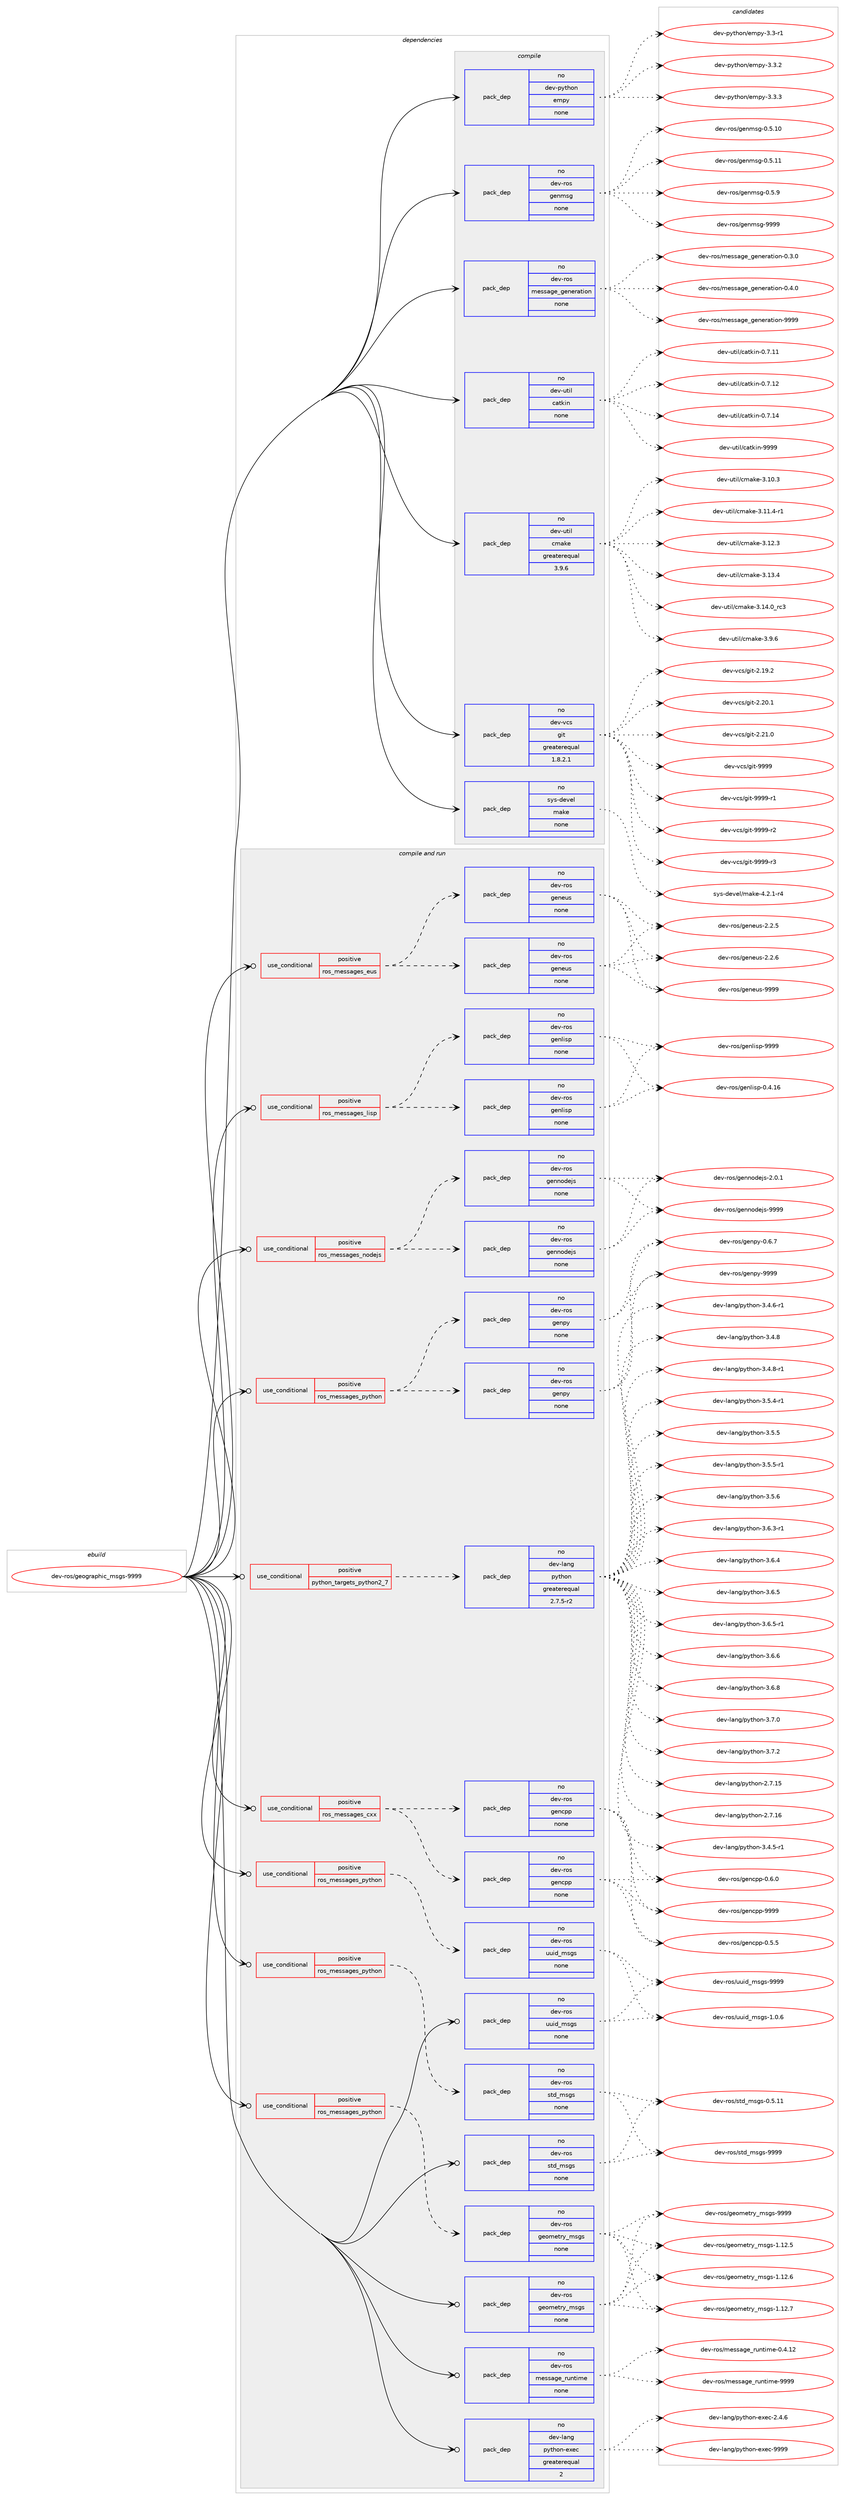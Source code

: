 digraph prolog {

# *************
# Graph options
# *************

newrank=true;
concentrate=true;
compound=true;
graph [rankdir=LR,fontname=Helvetica,fontsize=10,ranksep=1.5];#, ranksep=2.5, nodesep=0.2];
edge  [arrowhead=vee];
node  [fontname=Helvetica,fontsize=10];

# **********
# The ebuild
# **********

subgraph cluster_leftcol {
color=gray;
rank=same;
label=<<i>ebuild</i>>;
id [label="dev-ros/geographic_msgs-9999", color=red, width=4, href="../dev-ros/geographic_msgs-9999.svg"];
}

# ****************
# The dependencies
# ****************

subgraph cluster_midcol {
color=gray;
label=<<i>dependencies</i>>;
subgraph cluster_compile {
fillcolor="#eeeeee";
style=filled;
label=<<i>compile</i>>;
subgraph pack1044486 {
dependency1456438 [label=<<TABLE BORDER="0" CELLBORDER="1" CELLSPACING="0" CELLPADDING="4" WIDTH="220"><TR><TD ROWSPAN="6" CELLPADDING="30">pack_dep</TD></TR><TR><TD WIDTH="110">no</TD></TR><TR><TD>dev-python</TD></TR><TR><TD>empy</TD></TR><TR><TD>none</TD></TR><TR><TD></TD></TR></TABLE>>, shape=none, color=blue];
}
id:e -> dependency1456438:w [weight=20,style="solid",arrowhead="vee"];
subgraph pack1044487 {
dependency1456439 [label=<<TABLE BORDER="0" CELLBORDER="1" CELLSPACING="0" CELLPADDING="4" WIDTH="220"><TR><TD ROWSPAN="6" CELLPADDING="30">pack_dep</TD></TR><TR><TD WIDTH="110">no</TD></TR><TR><TD>dev-ros</TD></TR><TR><TD>genmsg</TD></TR><TR><TD>none</TD></TR><TR><TD></TD></TR></TABLE>>, shape=none, color=blue];
}
id:e -> dependency1456439:w [weight=20,style="solid",arrowhead="vee"];
subgraph pack1044488 {
dependency1456440 [label=<<TABLE BORDER="0" CELLBORDER="1" CELLSPACING="0" CELLPADDING="4" WIDTH="220"><TR><TD ROWSPAN="6" CELLPADDING="30">pack_dep</TD></TR><TR><TD WIDTH="110">no</TD></TR><TR><TD>dev-ros</TD></TR><TR><TD>message_generation</TD></TR><TR><TD>none</TD></TR><TR><TD></TD></TR></TABLE>>, shape=none, color=blue];
}
id:e -> dependency1456440:w [weight=20,style="solid",arrowhead="vee"];
subgraph pack1044489 {
dependency1456441 [label=<<TABLE BORDER="0" CELLBORDER="1" CELLSPACING="0" CELLPADDING="4" WIDTH="220"><TR><TD ROWSPAN="6" CELLPADDING="30">pack_dep</TD></TR><TR><TD WIDTH="110">no</TD></TR><TR><TD>dev-util</TD></TR><TR><TD>catkin</TD></TR><TR><TD>none</TD></TR><TR><TD></TD></TR></TABLE>>, shape=none, color=blue];
}
id:e -> dependency1456441:w [weight=20,style="solid",arrowhead="vee"];
subgraph pack1044490 {
dependency1456442 [label=<<TABLE BORDER="0" CELLBORDER="1" CELLSPACING="0" CELLPADDING="4" WIDTH="220"><TR><TD ROWSPAN="6" CELLPADDING="30">pack_dep</TD></TR><TR><TD WIDTH="110">no</TD></TR><TR><TD>dev-util</TD></TR><TR><TD>cmake</TD></TR><TR><TD>greaterequal</TD></TR><TR><TD>3.9.6</TD></TR></TABLE>>, shape=none, color=blue];
}
id:e -> dependency1456442:w [weight=20,style="solid",arrowhead="vee"];
subgraph pack1044491 {
dependency1456443 [label=<<TABLE BORDER="0" CELLBORDER="1" CELLSPACING="0" CELLPADDING="4" WIDTH="220"><TR><TD ROWSPAN="6" CELLPADDING="30">pack_dep</TD></TR><TR><TD WIDTH="110">no</TD></TR><TR><TD>dev-vcs</TD></TR><TR><TD>git</TD></TR><TR><TD>greaterequal</TD></TR><TR><TD>1.8.2.1</TD></TR></TABLE>>, shape=none, color=blue];
}
id:e -> dependency1456443:w [weight=20,style="solid",arrowhead="vee"];
subgraph pack1044492 {
dependency1456444 [label=<<TABLE BORDER="0" CELLBORDER="1" CELLSPACING="0" CELLPADDING="4" WIDTH="220"><TR><TD ROWSPAN="6" CELLPADDING="30">pack_dep</TD></TR><TR><TD WIDTH="110">no</TD></TR><TR><TD>sys-devel</TD></TR><TR><TD>make</TD></TR><TR><TD>none</TD></TR><TR><TD></TD></TR></TABLE>>, shape=none, color=blue];
}
id:e -> dependency1456444:w [weight=20,style="solid",arrowhead="vee"];
}
subgraph cluster_compileandrun {
fillcolor="#eeeeee";
style=filled;
label=<<i>compile and run</i>>;
subgraph cond388562 {
dependency1456445 [label=<<TABLE BORDER="0" CELLBORDER="1" CELLSPACING="0" CELLPADDING="4"><TR><TD ROWSPAN="3" CELLPADDING="10">use_conditional</TD></TR><TR><TD>positive</TD></TR><TR><TD>python_targets_python2_7</TD></TR></TABLE>>, shape=none, color=red];
subgraph pack1044493 {
dependency1456446 [label=<<TABLE BORDER="0" CELLBORDER="1" CELLSPACING="0" CELLPADDING="4" WIDTH="220"><TR><TD ROWSPAN="6" CELLPADDING="30">pack_dep</TD></TR><TR><TD WIDTH="110">no</TD></TR><TR><TD>dev-lang</TD></TR><TR><TD>python</TD></TR><TR><TD>greaterequal</TD></TR><TR><TD>2.7.5-r2</TD></TR></TABLE>>, shape=none, color=blue];
}
dependency1456445:e -> dependency1456446:w [weight=20,style="dashed",arrowhead="vee"];
}
id:e -> dependency1456445:w [weight=20,style="solid",arrowhead="odotvee"];
subgraph cond388563 {
dependency1456447 [label=<<TABLE BORDER="0" CELLBORDER="1" CELLSPACING="0" CELLPADDING="4"><TR><TD ROWSPAN="3" CELLPADDING="10">use_conditional</TD></TR><TR><TD>positive</TD></TR><TR><TD>ros_messages_cxx</TD></TR></TABLE>>, shape=none, color=red];
subgraph pack1044494 {
dependency1456448 [label=<<TABLE BORDER="0" CELLBORDER="1" CELLSPACING="0" CELLPADDING="4" WIDTH="220"><TR><TD ROWSPAN="6" CELLPADDING="30">pack_dep</TD></TR><TR><TD WIDTH="110">no</TD></TR><TR><TD>dev-ros</TD></TR><TR><TD>gencpp</TD></TR><TR><TD>none</TD></TR><TR><TD></TD></TR></TABLE>>, shape=none, color=blue];
}
dependency1456447:e -> dependency1456448:w [weight=20,style="dashed",arrowhead="vee"];
subgraph pack1044495 {
dependency1456449 [label=<<TABLE BORDER="0" CELLBORDER="1" CELLSPACING="0" CELLPADDING="4" WIDTH="220"><TR><TD ROWSPAN="6" CELLPADDING="30">pack_dep</TD></TR><TR><TD WIDTH="110">no</TD></TR><TR><TD>dev-ros</TD></TR><TR><TD>gencpp</TD></TR><TR><TD>none</TD></TR><TR><TD></TD></TR></TABLE>>, shape=none, color=blue];
}
dependency1456447:e -> dependency1456449:w [weight=20,style="dashed",arrowhead="vee"];
}
id:e -> dependency1456447:w [weight=20,style="solid",arrowhead="odotvee"];
subgraph cond388564 {
dependency1456450 [label=<<TABLE BORDER="0" CELLBORDER="1" CELLSPACING="0" CELLPADDING="4"><TR><TD ROWSPAN="3" CELLPADDING="10">use_conditional</TD></TR><TR><TD>positive</TD></TR><TR><TD>ros_messages_eus</TD></TR></TABLE>>, shape=none, color=red];
subgraph pack1044496 {
dependency1456451 [label=<<TABLE BORDER="0" CELLBORDER="1" CELLSPACING="0" CELLPADDING="4" WIDTH="220"><TR><TD ROWSPAN="6" CELLPADDING="30">pack_dep</TD></TR><TR><TD WIDTH="110">no</TD></TR><TR><TD>dev-ros</TD></TR><TR><TD>geneus</TD></TR><TR><TD>none</TD></TR><TR><TD></TD></TR></TABLE>>, shape=none, color=blue];
}
dependency1456450:e -> dependency1456451:w [weight=20,style="dashed",arrowhead="vee"];
subgraph pack1044497 {
dependency1456452 [label=<<TABLE BORDER="0" CELLBORDER="1" CELLSPACING="0" CELLPADDING="4" WIDTH="220"><TR><TD ROWSPAN="6" CELLPADDING="30">pack_dep</TD></TR><TR><TD WIDTH="110">no</TD></TR><TR><TD>dev-ros</TD></TR><TR><TD>geneus</TD></TR><TR><TD>none</TD></TR><TR><TD></TD></TR></TABLE>>, shape=none, color=blue];
}
dependency1456450:e -> dependency1456452:w [weight=20,style="dashed",arrowhead="vee"];
}
id:e -> dependency1456450:w [weight=20,style="solid",arrowhead="odotvee"];
subgraph cond388565 {
dependency1456453 [label=<<TABLE BORDER="0" CELLBORDER="1" CELLSPACING="0" CELLPADDING="4"><TR><TD ROWSPAN="3" CELLPADDING="10">use_conditional</TD></TR><TR><TD>positive</TD></TR><TR><TD>ros_messages_lisp</TD></TR></TABLE>>, shape=none, color=red];
subgraph pack1044498 {
dependency1456454 [label=<<TABLE BORDER="0" CELLBORDER="1" CELLSPACING="0" CELLPADDING="4" WIDTH="220"><TR><TD ROWSPAN="6" CELLPADDING="30">pack_dep</TD></TR><TR><TD WIDTH="110">no</TD></TR><TR><TD>dev-ros</TD></TR><TR><TD>genlisp</TD></TR><TR><TD>none</TD></TR><TR><TD></TD></TR></TABLE>>, shape=none, color=blue];
}
dependency1456453:e -> dependency1456454:w [weight=20,style="dashed",arrowhead="vee"];
subgraph pack1044499 {
dependency1456455 [label=<<TABLE BORDER="0" CELLBORDER="1" CELLSPACING="0" CELLPADDING="4" WIDTH="220"><TR><TD ROWSPAN="6" CELLPADDING="30">pack_dep</TD></TR><TR><TD WIDTH="110">no</TD></TR><TR><TD>dev-ros</TD></TR><TR><TD>genlisp</TD></TR><TR><TD>none</TD></TR><TR><TD></TD></TR></TABLE>>, shape=none, color=blue];
}
dependency1456453:e -> dependency1456455:w [weight=20,style="dashed",arrowhead="vee"];
}
id:e -> dependency1456453:w [weight=20,style="solid",arrowhead="odotvee"];
subgraph cond388566 {
dependency1456456 [label=<<TABLE BORDER="0" CELLBORDER="1" CELLSPACING="0" CELLPADDING="4"><TR><TD ROWSPAN="3" CELLPADDING="10">use_conditional</TD></TR><TR><TD>positive</TD></TR><TR><TD>ros_messages_nodejs</TD></TR></TABLE>>, shape=none, color=red];
subgraph pack1044500 {
dependency1456457 [label=<<TABLE BORDER="0" CELLBORDER="1" CELLSPACING="0" CELLPADDING="4" WIDTH="220"><TR><TD ROWSPAN="6" CELLPADDING="30">pack_dep</TD></TR><TR><TD WIDTH="110">no</TD></TR><TR><TD>dev-ros</TD></TR><TR><TD>gennodejs</TD></TR><TR><TD>none</TD></TR><TR><TD></TD></TR></TABLE>>, shape=none, color=blue];
}
dependency1456456:e -> dependency1456457:w [weight=20,style="dashed",arrowhead="vee"];
subgraph pack1044501 {
dependency1456458 [label=<<TABLE BORDER="0" CELLBORDER="1" CELLSPACING="0" CELLPADDING="4" WIDTH="220"><TR><TD ROWSPAN="6" CELLPADDING="30">pack_dep</TD></TR><TR><TD WIDTH="110">no</TD></TR><TR><TD>dev-ros</TD></TR><TR><TD>gennodejs</TD></TR><TR><TD>none</TD></TR><TR><TD></TD></TR></TABLE>>, shape=none, color=blue];
}
dependency1456456:e -> dependency1456458:w [weight=20,style="dashed",arrowhead="vee"];
}
id:e -> dependency1456456:w [weight=20,style="solid",arrowhead="odotvee"];
subgraph cond388567 {
dependency1456459 [label=<<TABLE BORDER="0" CELLBORDER="1" CELLSPACING="0" CELLPADDING="4"><TR><TD ROWSPAN="3" CELLPADDING="10">use_conditional</TD></TR><TR><TD>positive</TD></TR><TR><TD>ros_messages_python</TD></TR></TABLE>>, shape=none, color=red];
subgraph pack1044502 {
dependency1456460 [label=<<TABLE BORDER="0" CELLBORDER="1" CELLSPACING="0" CELLPADDING="4" WIDTH="220"><TR><TD ROWSPAN="6" CELLPADDING="30">pack_dep</TD></TR><TR><TD WIDTH="110">no</TD></TR><TR><TD>dev-ros</TD></TR><TR><TD>genpy</TD></TR><TR><TD>none</TD></TR><TR><TD></TD></TR></TABLE>>, shape=none, color=blue];
}
dependency1456459:e -> dependency1456460:w [weight=20,style="dashed",arrowhead="vee"];
subgraph pack1044503 {
dependency1456461 [label=<<TABLE BORDER="0" CELLBORDER="1" CELLSPACING="0" CELLPADDING="4" WIDTH="220"><TR><TD ROWSPAN="6" CELLPADDING="30">pack_dep</TD></TR><TR><TD WIDTH="110">no</TD></TR><TR><TD>dev-ros</TD></TR><TR><TD>genpy</TD></TR><TR><TD>none</TD></TR><TR><TD></TD></TR></TABLE>>, shape=none, color=blue];
}
dependency1456459:e -> dependency1456461:w [weight=20,style="dashed",arrowhead="vee"];
}
id:e -> dependency1456459:w [weight=20,style="solid",arrowhead="odotvee"];
subgraph cond388568 {
dependency1456462 [label=<<TABLE BORDER="0" CELLBORDER="1" CELLSPACING="0" CELLPADDING="4"><TR><TD ROWSPAN="3" CELLPADDING="10">use_conditional</TD></TR><TR><TD>positive</TD></TR><TR><TD>ros_messages_python</TD></TR></TABLE>>, shape=none, color=red];
subgraph pack1044504 {
dependency1456463 [label=<<TABLE BORDER="0" CELLBORDER="1" CELLSPACING="0" CELLPADDING="4" WIDTH="220"><TR><TD ROWSPAN="6" CELLPADDING="30">pack_dep</TD></TR><TR><TD WIDTH="110">no</TD></TR><TR><TD>dev-ros</TD></TR><TR><TD>geometry_msgs</TD></TR><TR><TD>none</TD></TR><TR><TD></TD></TR></TABLE>>, shape=none, color=blue];
}
dependency1456462:e -> dependency1456463:w [weight=20,style="dashed",arrowhead="vee"];
}
id:e -> dependency1456462:w [weight=20,style="solid",arrowhead="odotvee"];
subgraph cond388569 {
dependency1456464 [label=<<TABLE BORDER="0" CELLBORDER="1" CELLSPACING="0" CELLPADDING="4"><TR><TD ROWSPAN="3" CELLPADDING="10">use_conditional</TD></TR><TR><TD>positive</TD></TR><TR><TD>ros_messages_python</TD></TR></TABLE>>, shape=none, color=red];
subgraph pack1044505 {
dependency1456465 [label=<<TABLE BORDER="0" CELLBORDER="1" CELLSPACING="0" CELLPADDING="4" WIDTH="220"><TR><TD ROWSPAN="6" CELLPADDING="30">pack_dep</TD></TR><TR><TD WIDTH="110">no</TD></TR><TR><TD>dev-ros</TD></TR><TR><TD>std_msgs</TD></TR><TR><TD>none</TD></TR><TR><TD></TD></TR></TABLE>>, shape=none, color=blue];
}
dependency1456464:e -> dependency1456465:w [weight=20,style="dashed",arrowhead="vee"];
}
id:e -> dependency1456464:w [weight=20,style="solid",arrowhead="odotvee"];
subgraph cond388570 {
dependency1456466 [label=<<TABLE BORDER="0" CELLBORDER="1" CELLSPACING="0" CELLPADDING="4"><TR><TD ROWSPAN="3" CELLPADDING="10">use_conditional</TD></TR><TR><TD>positive</TD></TR><TR><TD>ros_messages_python</TD></TR></TABLE>>, shape=none, color=red];
subgraph pack1044506 {
dependency1456467 [label=<<TABLE BORDER="0" CELLBORDER="1" CELLSPACING="0" CELLPADDING="4" WIDTH="220"><TR><TD ROWSPAN="6" CELLPADDING="30">pack_dep</TD></TR><TR><TD WIDTH="110">no</TD></TR><TR><TD>dev-ros</TD></TR><TR><TD>uuid_msgs</TD></TR><TR><TD>none</TD></TR><TR><TD></TD></TR></TABLE>>, shape=none, color=blue];
}
dependency1456466:e -> dependency1456467:w [weight=20,style="dashed",arrowhead="vee"];
}
id:e -> dependency1456466:w [weight=20,style="solid",arrowhead="odotvee"];
subgraph pack1044507 {
dependency1456468 [label=<<TABLE BORDER="0" CELLBORDER="1" CELLSPACING="0" CELLPADDING="4" WIDTH="220"><TR><TD ROWSPAN="6" CELLPADDING="30">pack_dep</TD></TR><TR><TD WIDTH="110">no</TD></TR><TR><TD>dev-lang</TD></TR><TR><TD>python-exec</TD></TR><TR><TD>greaterequal</TD></TR><TR><TD>2</TD></TR></TABLE>>, shape=none, color=blue];
}
id:e -> dependency1456468:w [weight=20,style="solid",arrowhead="odotvee"];
subgraph pack1044508 {
dependency1456469 [label=<<TABLE BORDER="0" CELLBORDER="1" CELLSPACING="0" CELLPADDING="4" WIDTH="220"><TR><TD ROWSPAN="6" CELLPADDING="30">pack_dep</TD></TR><TR><TD WIDTH="110">no</TD></TR><TR><TD>dev-ros</TD></TR><TR><TD>geometry_msgs</TD></TR><TR><TD>none</TD></TR><TR><TD></TD></TR></TABLE>>, shape=none, color=blue];
}
id:e -> dependency1456469:w [weight=20,style="solid",arrowhead="odotvee"];
subgraph pack1044509 {
dependency1456470 [label=<<TABLE BORDER="0" CELLBORDER="1" CELLSPACING="0" CELLPADDING="4" WIDTH="220"><TR><TD ROWSPAN="6" CELLPADDING="30">pack_dep</TD></TR><TR><TD WIDTH="110">no</TD></TR><TR><TD>dev-ros</TD></TR><TR><TD>message_runtime</TD></TR><TR><TD>none</TD></TR><TR><TD></TD></TR></TABLE>>, shape=none, color=blue];
}
id:e -> dependency1456470:w [weight=20,style="solid",arrowhead="odotvee"];
subgraph pack1044510 {
dependency1456471 [label=<<TABLE BORDER="0" CELLBORDER="1" CELLSPACING="0" CELLPADDING="4" WIDTH="220"><TR><TD ROWSPAN="6" CELLPADDING="30">pack_dep</TD></TR><TR><TD WIDTH="110">no</TD></TR><TR><TD>dev-ros</TD></TR><TR><TD>std_msgs</TD></TR><TR><TD>none</TD></TR><TR><TD></TD></TR></TABLE>>, shape=none, color=blue];
}
id:e -> dependency1456471:w [weight=20,style="solid",arrowhead="odotvee"];
subgraph pack1044511 {
dependency1456472 [label=<<TABLE BORDER="0" CELLBORDER="1" CELLSPACING="0" CELLPADDING="4" WIDTH="220"><TR><TD ROWSPAN="6" CELLPADDING="30">pack_dep</TD></TR><TR><TD WIDTH="110">no</TD></TR><TR><TD>dev-ros</TD></TR><TR><TD>uuid_msgs</TD></TR><TR><TD>none</TD></TR><TR><TD></TD></TR></TABLE>>, shape=none, color=blue];
}
id:e -> dependency1456472:w [weight=20,style="solid",arrowhead="odotvee"];
}
subgraph cluster_run {
fillcolor="#eeeeee";
style=filled;
label=<<i>run</i>>;
}
}

# **************
# The candidates
# **************

subgraph cluster_choices {
rank=same;
color=gray;
label=<<i>candidates</i>>;

subgraph choice1044486 {
color=black;
nodesep=1;
choice1001011184511212111610411111047101109112121455146514511449 [label="dev-python/empy-3.3-r1", color=red, width=4,href="../dev-python/empy-3.3-r1.svg"];
choice1001011184511212111610411111047101109112121455146514650 [label="dev-python/empy-3.3.2", color=red, width=4,href="../dev-python/empy-3.3.2.svg"];
choice1001011184511212111610411111047101109112121455146514651 [label="dev-python/empy-3.3.3", color=red, width=4,href="../dev-python/empy-3.3.3.svg"];
dependency1456438:e -> choice1001011184511212111610411111047101109112121455146514511449:w [style=dotted,weight="100"];
dependency1456438:e -> choice1001011184511212111610411111047101109112121455146514650:w [style=dotted,weight="100"];
dependency1456438:e -> choice1001011184511212111610411111047101109112121455146514651:w [style=dotted,weight="100"];
}
subgraph choice1044487 {
color=black;
nodesep=1;
choice100101118451141111154710310111010911510345484653464948 [label="dev-ros/genmsg-0.5.10", color=red, width=4,href="../dev-ros/genmsg-0.5.10.svg"];
choice100101118451141111154710310111010911510345484653464949 [label="dev-ros/genmsg-0.5.11", color=red, width=4,href="../dev-ros/genmsg-0.5.11.svg"];
choice1001011184511411111547103101110109115103454846534657 [label="dev-ros/genmsg-0.5.9", color=red, width=4,href="../dev-ros/genmsg-0.5.9.svg"];
choice10010111845114111115471031011101091151034557575757 [label="dev-ros/genmsg-9999", color=red, width=4,href="../dev-ros/genmsg-9999.svg"];
dependency1456439:e -> choice100101118451141111154710310111010911510345484653464948:w [style=dotted,weight="100"];
dependency1456439:e -> choice100101118451141111154710310111010911510345484653464949:w [style=dotted,weight="100"];
dependency1456439:e -> choice1001011184511411111547103101110109115103454846534657:w [style=dotted,weight="100"];
dependency1456439:e -> choice10010111845114111115471031011101091151034557575757:w [style=dotted,weight="100"];
}
subgraph choice1044488 {
color=black;
nodesep=1;
choice1001011184511411111547109101115115971031019510310111010111497116105111110454846514648 [label="dev-ros/message_generation-0.3.0", color=red, width=4,href="../dev-ros/message_generation-0.3.0.svg"];
choice1001011184511411111547109101115115971031019510310111010111497116105111110454846524648 [label="dev-ros/message_generation-0.4.0", color=red, width=4,href="../dev-ros/message_generation-0.4.0.svg"];
choice10010111845114111115471091011151159710310195103101110101114971161051111104557575757 [label="dev-ros/message_generation-9999", color=red, width=4,href="../dev-ros/message_generation-9999.svg"];
dependency1456440:e -> choice1001011184511411111547109101115115971031019510310111010111497116105111110454846514648:w [style=dotted,weight="100"];
dependency1456440:e -> choice1001011184511411111547109101115115971031019510310111010111497116105111110454846524648:w [style=dotted,weight="100"];
dependency1456440:e -> choice10010111845114111115471091011151159710310195103101110101114971161051111104557575757:w [style=dotted,weight="100"];
}
subgraph choice1044489 {
color=black;
nodesep=1;
choice1001011184511711610510847999711610710511045484655464949 [label="dev-util/catkin-0.7.11", color=red, width=4,href="../dev-util/catkin-0.7.11.svg"];
choice1001011184511711610510847999711610710511045484655464950 [label="dev-util/catkin-0.7.12", color=red, width=4,href="../dev-util/catkin-0.7.12.svg"];
choice1001011184511711610510847999711610710511045484655464952 [label="dev-util/catkin-0.7.14", color=red, width=4,href="../dev-util/catkin-0.7.14.svg"];
choice100101118451171161051084799971161071051104557575757 [label="dev-util/catkin-9999", color=red, width=4,href="../dev-util/catkin-9999.svg"];
dependency1456441:e -> choice1001011184511711610510847999711610710511045484655464949:w [style=dotted,weight="100"];
dependency1456441:e -> choice1001011184511711610510847999711610710511045484655464950:w [style=dotted,weight="100"];
dependency1456441:e -> choice1001011184511711610510847999711610710511045484655464952:w [style=dotted,weight="100"];
dependency1456441:e -> choice100101118451171161051084799971161071051104557575757:w [style=dotted,weight="100"];
}
subgraph choice1044490 {
color=black;
nodesep=1;
choice1001011184511711610510847991099710710145514649484651 [label="dev-util/cmake-3.10.3", color=red, width=4,href="../dev-util/cmake-3.10.3.svg"];
choice10010111845117116105108479910997107101455146494946524511449 [label="dev-util/cmake-3.11.4-r1", color=red, width=4,href="../dev-util/cmake-3.11.4-r1.svg"];
choice1001011184511711610510847991099710710145514649504651 [label="dev-util/cmake-3.12.3", color=red, width=4,href="../dev-util/cmake-3.12.3.svg"];
choice1001011184511711610510847991099710710145514649514652 [label="dev-util/cmake-3.13.4", color=red, width=4,href="../dev-util/cmake-3.13.4.svg"];
choice1001011184511711610510847991099710710145514649524648951149951 [label="dev-util/cmake-3.14.0_rc3", color=red, width=4,href="../dev-util/cmake-3.14.0_rc3.svg"];
choice10010111845117116105108479910997107101455146574654 [label="dev-util/cmake-3.9.6", color=red, width=4,href="../dev-util/cmake-3.9.6.svg"];
dependency1456442:e -> choice1001011184511711610510847991099710710145514649484651:w [style=dotted,weight="100"];
dependency1456442:e -> choice10010111845117116105108479910997107101455146494946524511449:w [style=dotted,weight="100"];
dependency1456442:e -> choice1001011184511711610510847991099710710145514649504651:w [style=dotted,weight="100"];
dependency1456442:e -> choice1001011184511711610510847991099710710145514649514652:w [style=dotted,weight="100"];
dependency1456442:e -> choice1001011184511711610510847991099710710145514649524648951149951:w [style=dotted,weight="100"];
dependency1456442:e -> choice10010111845117116105108479910997107101455146574654:w [style=dotted,weight="100"];
}
subgraph choice1044491 {
color=black;
nodesep=1;
choice10010111845118991154710310511645504649574650 [label="dev-vcs/git-2.19.2", color=red, width=4,href="../dev-vcs/git-2.19.2.svg"];
choice10010111845118991154710310511645504650484649 [label="dev-vcs/git-2.20.1", color=red, width=4,href="../dev-vcs/git-2.20.1.svg"];
choice10010111845118991154710310511645504650494648 [label="dev-vcs/git-2.21.0", color=red, width=4,href="../dev-vcs/git-2.21.0.svg"];
choice1001011184511899115471031051164557575757 [label="dev-vcs/git-9999", color=red, width=4,href="../dev-vcs/git-9999.svg"];
choice10010111845118991154710310511645575757574511449 [label="dev-vcs/git-9999-r1", color=red, width=4,href="../dev-vcs/git-9999-r1.svg"];
choice10010111845118991154710310511645575757574511450 [label="dev-vcs/git-9999-r2", color=red, width=4,href="../dev-vcs/git-9999-r2.svg"];
choice10010111845118991154710310511645575757574511451 [label="dev-vcs/git-9999-r3", color=red, width=4,href="../dev-vcs/git-9999-r3.svg"];
dependency1456443:e -> choice10010111845118991154710310511645504649574650:w [style=dotted,weight="100"];
dependency1456443:e -> choice10010111845118991154710310511645504650484649:w [style=dotted,weight="100"];
dependency1456443:e -> choice10010111845118991154710310511645504650494648:w [style=dotted,weight="100"];
dependency1456443:e -> choice1001011184511899115471031051164557575757:w [style=dotted,weight="100"];
dependency1456443:e -> choice10010111845118991154710310511645575757574511449:w [style=dotted,weight="100"];
dependency1456443:e -> choice10010111845118991154710310511645575757574511450:w [style=dotted,weight="100"];
dependency1456443:e -> choice10010111845118991154710310511645575757574511451:w [style=dotted,weight="100"];
}
subgraph choice1044492 {
color=black;
nodesep=1;
choice1151211154510010111810110847109971071014552465046494511452 [label="sys-devel/make-4.2.1-r4", color=red, width=4,href="../sys-devel/make-4.2.1-r4.svg"];
dependency1456444:e -> choice1151211154510010111810110847109971071014552465046494511452:w [style=dotted,weight="100"];
}
subgraph choice1044493 {
color=black;
nodesep=1;
choice10010111845108971101034711212111610411111045504655464953 [label="dev-lang/python-2.7.15", color=red, width=4,href="../dev-lang/python-2.7.15.svg"];
choice10010111845108971101034711212111610411111045504655464954 [label="dev-lang/python-2.7.16", color=red, width=4,href="../dev-lang/python-2.7.16.svg"];
choice1001011184510897110103471121211161041111104551465246534511449 [label="dev-lang/python-3.4.5-r1", color=red, width=4,href="../dev-lang/python-3.4.5-r1.svg"];
choice1001011184510897110103471121211161041111104551465246544511449 [label="dev-lang/python-3.4.6-r1", color=red, width=4,href="../dev-lang/python-3.4.6-r1.svg"];
choice100101118451089711010347112121116104111110455146524656 [label="dev-lang/python-3.4.8", color=red, width=4,href="../dev-lang/python-3.4.8.svg"];
choice1001011184510897110103471121211161041111104551465246564511449 [label="dev-lang/python-3.4.8-r1", color=red, width=4,href="../dev-lang/python-3.4.8-r1.svg"];
choice1001011184510897110103471121211161041111104551465346524511449 [label="dev-lang/python-3.5.4-r1", color=red, width=4,href="../dev-lang/python-3.5.4-r1.svg"];
choice100101118451089711010347112121116104111110455146534653 [label="dev-lang/python-3.5.5", color=red, width=4,href="../dev-lang/python-3.5.5.svg"];
choice1001011184510897110103471121211161041111104551465346534511449 [label="dev-lang/python-3.5.5-r1", color=red, width=4,href="../dev-lang/python-3.5.5-r1.svg"];
choice100101118451089711010347112121116104111110455146534654 [label="dev-lang/python-3.5.6", color=red, width=4,href="../dev-lang/python-3.5.6.svg"];
choice1001011184510897110103471121211161041111104551465446514511449 [label="dev-lang/python-3.6.3-r1", color=red, width=4,href="../dev-lang/python-3.6.3-r1.svg"];
choice100101118451089711010347112121116104111110455146544652 [label="dev-lang/python-3.6.4", color=red, width=4,href="../dev-lang/python-3.6.4.svg"];
choice100101118451089711010347112121116104111110455146544653 [label="dev-lang/python-3.6.5", color=red, width=4,href="../dev-lang/python-3.6.5.svg"];
choice1001011184510897110103471121211161041111104551465446534511449 [label="dev-lang/python-3.6.5-r1", color=red, width=4,href="../dev-lang/python-3.6.5-r1.svg"];
choice100101118451089711010347112121116104111110455146544654 [label="dev-lang/python-3.6.6", color=red, width=4,href="../dev-lang/python-3.6.6.svg"];
choice100101118451089711010347112121116104111110455146544656 [label="dev-lang/python-3.6.8", color=red, width=4,href="../dev-lang/python-3.6.8.svg"];
choice100101118451089711010347112121116104111110455146554648 [label="dev-lang/python-3.7.0", color=red, width=4,href="../dev-lang/python-3.7.0.svg"];
choice100101118451089711010347112121116104111110455146554650 [label="dev-lang/python-3.7.2", color=red, width=4,href="../dev-lang/python-3.7.2.svg"];
dependency1456446:e -> choice10010111845108971101034711212111610411111045504655464953:w [style=dotted,weight="100"];
dependency1456446:e -> choice10010111845108971101034711212111610411111045504655464954:w [style=dotted,weight="100"];
dependency1456446:e -> choice1001011184510897110103471121211161041111104551465246534511449:w [style=dotted,weight="100"];
dependency1456446:e -> choice1001011184510897110103471121211161041111104551465246544511449:w [style=dotted,weight="100"];
dependency1456446:e -> choice100101118451089711010347112121116104111110455146524656:w [style=dotted,weight="100"];
dependency1456446:e -> choice1001011184510897110103471121211161041111104551465246564511449:w [style=dotted,weight="100"];
dependency1456446:e -> choice1001011184510897110103471121211161041111104551465346524511449:w [style=dotted,weight="100"];
dependency1456446:e -> choice100101118451089711010347112121116104111110455146534653:w [style=dotted,weight="100"];
dependency1456446:e -> choice1001011184510897110103471121211161041111104551465346534511449:w [style=dotted,weight="100"];
dependency1456446:e -> choice100101118451089711010347112121116104111110455146534654:w [style=dotted,weight="100"];
dependency1456446:e -> choice1001011184510897110103471121211161041111104551465446514511449:w [style=dotted,weight="100"];
dependency1456446:e -> choice100101118451089711010347112121116104111110455146544652:w [style=dotted,weight="100"];
dependency1456446:e -> choice100101118451089711010347112121116104111110455146544653:w [style=dotted,weight="100"];
dependency1456446:e -> choice1001011184510897110103471121211161041111104551465446534511449:w [style=dotted,weight="100"];
dependency1456446:e -> choice100101118451089711010347112121116104111110455146544654:w [style=dotted,weight="100"];
dependency1456446:e -> choice100101118451089711010347112121116104111110455146544656:w [style=dotted,weight="100"];
dependency1456446:e -> choice100101118451089711010347112121116104111110455146554648:w [style=dotted,weight="100"];
dependency1456446:e -> choice100101118451089711010347112121116104111110455146554650:w [style=dotted,weight="100"];
}
subgraph choice1044494 {
color=black;
nodesep=1;
choice100101118451141111154710310111099112112454846534653 [label="dev-ros/gencpp-0.5.5", color=red, width=4,href="../dev-ros/gencpp-0.5.5.svg"];
choice100101118451141111154710310111099112112454846544648 [label="dev-ros/gencpp-0.6.0", color=red, width=4,href="../dev-ros/gencpp-0.6.0.svg"];
choice1001011184511411111547103101110991121124557575757 [label="dev-ros/gencpp-9999", color=red, width=4,href="../dev-ros/gencpp-9999.svg"];
dependency1456448:e -> choice100101118451141111154710310111099112112454846534653:w [style=dotted,weight="100"];
dependency1456448:e -> choice100101118451141111154710310111099112112454846544648:w [style=dotted,weight="100"];
dependency1456448:e -> choice1001011184511411111547103101110991121124557575757:w [style=dotted,weight="100"];
}
subgraph choice1044495 {
color=black;
nodesep=1;
choice100101118451141111154710310111099112112454846534653 [label="dev-ros/gencpp-0.5.5", color=red, width=4,href="../dev-ros/gencpp-0.5.5.svg"];
choice100101118451141111154710310111099112112454846544648 [label="dev-ros/gencpp-0.6.0", color=red, width=4,href="../dev-ros/gencpp-0.6.0.svg"];
choice1001011184511411111547103101110991121124557575757 [label="dev-ros/gencpp-9999", color=red, width=4,href="../dev-ros/gencpp-9999.svg"];
dependency1456449:e -> choice100101118451141111154710310111099112112454846534653:w [style=dotted,weight="100"];
dependency1456449:e -> choice100101118451141111154710310111099112112454846544648:w [style=dotted,weight="100"];
dependency1456449:e -> choice1001011184511411111547103101110991121124557575757:w [style=dotted,weight="100"];
}
subgraph choice1044496 {
color=black;
nodesep=1;
choice1001011184511411111547103101110101117115455046504653 [label="dev-ros/geneus-2.2.5", color=red, width=4,href="../dev-ros/geneus-2.2.5.svg"];
choice1001011184511411111547103101110101117115455046504654 [label="dev-ros/geneus-2.2.6", color=red, width=4,href="../dev-ros/geneus-2.2.6.svg"];
choice10010111845114111115471031011101011171154557575757 [label="dev-ros/geneus-9999", color=red, width=4,href="../dev-ros/geneus-9999.svg"];
dependency1456451:e -> choice1001011184511411111547103101110101117115455046504653:w [style=dotted,weight="100"];
dependency1456451:e -> choice1001011184511411111547103101110101117115455046504654:w [style=dotted,weight="100"];
dependency1456451:e -> choice10010111845114111115471031011101011171154557575757:w [style=dotted,weight="100"];
}
subgraph choice1044497 {
color=black;
nodesep=1;
choice1001011184511411111547103101110101117115455046504653 [label="dev-ros/geneus-2.2.5", color=red, width=4,href="../dev-ros/geneus-2.2.5.svg"];
choice1001011184511411111547103101110101117115455046504654 [label="dev-ros/geneus-2.2.6", color=red, width=4,href="../dev-ros/geneus-2.2.6.svg"];
choice10010111845114111115471031011101011171154557575757 [label="dev-ros/geneus-9999", color=red, width=4,href="../dev-ros/geneus-9999.svg"];
dependency1456452:e -> choice1001011184511411111547103101110101117115455046504653:w [style=dotted,weight="100"];
dependency1456452:e -> choice1001011184511411111547103101110101117115455046504654:w [style=dotted,weight="100"];
dependency1456452:e -> choice10010111845114111115471031011101011171154557575757:w [style=dotted,weight="100"];
}
subgraph choice1044498 {
color=black;
nodesep=1;
choice100101118451141111154710310111010810511511245484652464954 [label="dev-ros/genlisp-0.4.16", color=red, width=4,href="../dev-ros/genlisp-0.4.16.svg"];
choice10010111845114111115471031011101081051151124557575757 [label="dev-ros/genlisp-9999", color=red, width=4,href="../dev-ros/genlisp-9999.svg"];
dependency1456454:e -> choice100101118451141111154710310111010810511511245484652464954:w [style=dotted,weight="100"];
dependency1456454:e -> choice10010111845114111115471031011101081051151124557575757:w [style=dotted,weight="100"];
}
subgraph choice1044499 {
color=black;
nodesep=1;
choice100101118451141111154710310111010810511511245484652464954 [label="dev-ros/genlisp-0.4.16", color=red, width=4,href="../dev-ros/genlisp-0.4.16.svg"];
choice10010111845114111115471031011101081051151124557575757 [label="dev-ros/genlisp-9999", color=red, width=4,href="../dev-ros/genlisp-9999.svg"];
dependency1456455:e -> choice100101118451141111154710310111010810511511245484652464954:w [style=dotted,weight="100"];
dependency1456455:e -> choice10010111845114111115471031011101081051151124557575757:w [style=dotted,weight="100"];
}
subgraph choice1044500 {
color=black;
nodesep=1;
choice1001011184511411111547103101110110111100101106115455046484649 [label="dev-ros/gennodejs-2.0.1", color=red, width=4,href="../dev-ros/gennodejs-2.0.1.svg"];
choice10010111845114111115471031011101101111001011061154557575757 [label="dev-ros/gennodejs-9999", color=red, width=4,href="../dev-ros/gennodejs-9999.svg"];
dependency1456457:e -> choice1001011184511411111547103101110110111100101106115455046484649:w [style=dotted,weight="100"];
dependency1456457:e -> choice10010111845114111115471031011101101111001011061154557575757:w [style=dotted,weight="100"];
}
subgraph choice1044501 {
color=black;
nodesep=1;
choice1001011184511411111547103101110110111100101106115455046484649 [label="dev-ros/gennodejs-2.0.1", color=red, width=4,href="../dev-ros/gennodejs-2.0.1.svg"];
choice10010111845114111115471031011101101111001011061154557575757 [label="dev-ros/gennodejs-9999", color=red, width=4,href="../dev-ros/gennodejs-9999.svg"];
dependency1456458:e -> choice1001011184511411111547103101110110111100101106115455046484649:w [style=dotted,weight="100"];
dependency1456458:e -> choice10010111845114111115471031011101101111001011061154557575757:w [style=dotted,weight="100"];
}
subgraph choice1044502 {
color=black;
nodesep=1;
choice1001011184511411111547103101110112121454846544655 [label="dev-ros/genpy-0.6.7", color=red, width=4,href="../dev-ros/genpy-0.6.7.svg"];
choice10010111845114111115471031011101121214557575757 [label="dev-ros/genpy-9999", color=red, width=4,href="../dev-ros/genpy-9999.svg"];
dependency1456460:e -> choice1001011184511411111547103101110112121454846544655:w [style=dotted,weight="100"];
dependency1456460:e -> choice10010111845114111115471031011101121214557575757:w [style=dotted,weight="100"];
}
subgraph choice1044503 {
color=black;
nodesep=1;
choice1001011184511411111547103101110112121454846544655 [label="dev-ros/genpy-0.6.7", color=red, width=4,href="../dev-ros/genpy-0.6.7.svg"];
choice10010111845114111115471031011101121214557575757 [label="dev-ros/genpy-9999", color=red, width=4,href="../dev-ros/genpy-9999.svg"];
dependency1456461:e -> choice1001011184511411111547103101110112121454846544655:w [style=dotted,weight="100"];
dependency1456461:e -> choice10010111845114111115471031011101121214557575757:w [style=dotted,weight="100"];
}
subgraph choice1044504 {
color=black;
nodesep=1;
choice10010111845114111115471031011111091011161141219510911510311545494649504653 [label="dev-ros/geometry_msgs-1.12.5", color=red, width=4,href="../dev-ros/geometry_msgs-1.12.5.svg"];
choice10010111845114111115471031011111091011161141219510911510311545494649504654 [label="dev-ros/geometry_msgs-1.12.6", color=red, width=4,href="../dev-ros/geometry_msgs-1.12.6.svg"];
choice10010111845114111115471031011111091011161141219510911510311545494649504655 [label="dev-ros/geometry_msgs-1.12.7", color=red, width=4,href="../dev-ros/geometry_msgs-1.12.7.svg"];
choice1001011184511411111547103101111109101116114121951091151031154557575757 [label="dev-ros/geometry_msgs-9999", color=red, width=4,href="../dev-ros/geometry_msgs-9999.svg"];
dependency1456463:e -> choice10010111845114111115471031011111091011161141219510911510311545494649504653:w [style=dotted,weight="100"];
dependency1456463:e -> choice10010111845114111115471031011111091011161141219510911510311545494649504654:w [style=dotted,weight="100"];
dependency1456463:e -> choice10010111845114111115471031011111091011161141219510911510311545494649504655:w [style=dotted,weight="100"];
dependency1456463:e -> choice1001011184511411111547103101111109101116114121951091151031154557575757:w [style=dotted,weight="100"];
}
subgraph choice1044505 {
color=black;
nodesep=1;
choice10010111845114111115471151161009510911510311545484653464949 [label="dev-ros/std_msgs-0.5.11", color=red, width=4,href="../dev-ros/std_msgs-0.5.11.svg"];
choice1001011184511411111547115116100951091151031154557575757 [label="dev-ros/std_msgs-9999", color=red, width=4,href="../dev-ros/std_msgs-9999.svg"];
dependency1456465:e -> choice10010111845114111115471151161009510911510311545484653464949:w [style=dotted,weight="100"];
dependency1456465:e -> choice1001011184511411111547115116100951091151031154557575757:w [style=dotted,weight="100"];
}
subgraph choice1044506 {
color=black;
nodesep=1;
choice100101118451141111154711711710510095109115103115454946484654 [label="dev-ros/uuid_msgs-1.0.6", color=red, width=4,href="../dev-ros/uuid_msgs-1.0.6.svg"];
choice1001011184511411111547117117105100951091151031154557575757 [label="dev-ros/uuid_msgs-9999", color=red, width=4,href="../dev-ros/uuid_msgs-9999.svg"];
dependency1456467:e -> choice100101118451141111154711711710510095109115103115454946484654:w [style=dotted,weight="100"];
dependency1456467:e -> choice1001011184511411111547117117105100951091151031154557575757:w [style=dotted,weight="100"];
}
subgraph choice1044507 {
color=black;
nodesep=1;
choice1001011184510897110103471121211161041111104510112010199455046524654 [label="dev-lang/python-exec-2.4.6", color=red, width=4,href="../dev-lang/python-exec-2.4.6.svg"];
choice10010111845108971101034711212111610411111045101120101994557575757 [label="dev-lang/python-exec-9999", color=red, width=4,href="../dev-lang/python-exec-9999.svg"];
dependency1456468:e -> choice1001011184510897110103471121211161041111104510112010199455046524654:w [style=dotted,weight="100"];
dependency1456468:e -> choice10010111845108971101034711212111610411111045101120101994557575757:w [style=dotted,weight="100"];
}
subgraph choice1044508 {
color=black;
nodesep=1;
choice10010111845114111115471031011111091011161141219510911510311545494649504653 [label="dev-ros/geometry_msgs-1.12.5", color=red, width=4,href="../dev-ros/geometry_msgs-1.12.5.svg"];
choice10010111845114111115471031011111091011161141219510911510311545494649504654 [label="dev-ros/geometry_msgs-1.12.6", color=red, width=4,href="../dev-ros/geometry_msgs-1.12.6.svg"];
choice10010111845114111115471031011111091011161141219510911510311545494649504655 [label="dev-ros/geometry_msgs-1.12.7", color=red, width=4,href="../dev-ros/geometry_msgs-1.12.7.svg"];
choice1001011184511411111547103101111109101116114121951091151031154557575757 [label="dev-ros/geometry_msgs-9999", color=red, width=4,href="../dev-ros/geometry_msgs-9999.svg"];
dependency1456469:e -> choice10010111845114111115471031011111091011161141219510911510311545494649504653:w [style=dotted,weight="100"];
dependency1456469:e -> choice10010111845114111115471031011111091011161141219510911510311545494649504654:w [style=dotted,weight="100"];
dependency1456469:e -> choice10010111845114111115471031011111091011161141219510911510311545494649504655:w [style=dotted,weight="100"];
dependency1456469:e -> choice1001011184511411111547103101111109101116114121951091151031154557575757:w [style=dotted,weight="100"];
}
subgraph choice1044509 {
color=black;
nodesep=1;
choice1001011184511411111547109101115115971031019511411711011610510910145484652464950 [label="dev-ros/message_runtime-0.4.12", color=red, width=4,href="../dev-ros/message_runtime-0.4.12.svg"];
choice100101118451141111154710910111511597103101951141171101161051091014557575757 [label="dev-ros/message_runtime-9999", color=red, width=4,href="../dev-ros/message_runtime-9999.svg"];
dependency1456470:e -> choice1001011184511411111547109101115115971031019511411711011610510910145484652464950:w [style=dotted,weight="100"];
dependency1456470:e -> choice100101118451141111154710910111511597103101951141171101161051091014557575757:w [style=dotted,weight="100"];
}
subgraph choice1044510 {
color=black;
nodesep=1;
choice10010111845114111115471151161009510911510311545484653464949 [label="dev-ros/std_msgs-0.5.11", color=red, width=4,href="../dev-ros/std_msgs-0.5.11.svg"];
choice1001011184511411111547115116100951091151031154557575757 [label="dev-ros/std_msgs-9999", color=red, width=4,href="../dev-ros/std_msgs-9999.svg"];
dependency1456471:e -> choice10010111845114111115471151161009510911510311545484653464949:w [style=dotted,weight="100"];
dependency1456471:e -> choice1001011184511411111547115116100951091151031154557575757:w [style=dotted,weight="100"];
}
subgraph choice1044511 {
color=black;
nodesep=1;
choice100101118451141111154711711710510095109115103115454946484654 [label="dev-ros/uuid_msgs-1.0.6", color=red, width=4,href="../dev-ros/uuid_msgs-1.0.6.svg"];
choice1001011184511411111547117117105100951091151031154557575757 [label="dev-ros/uuid_msgs-9999", color=red, width=4,href="../dev-ros/uuid_msgs-9999.svg"];
dependency1456472:e -> choice100101118451141111154711711710510095109115103115454946484654:w [style=dotted,weight="100"];
dependency1456472:e -> choice1001011184511411111547117117105100951091151031154557575757:w [style=dotted,weight="100"];
}
}

}
